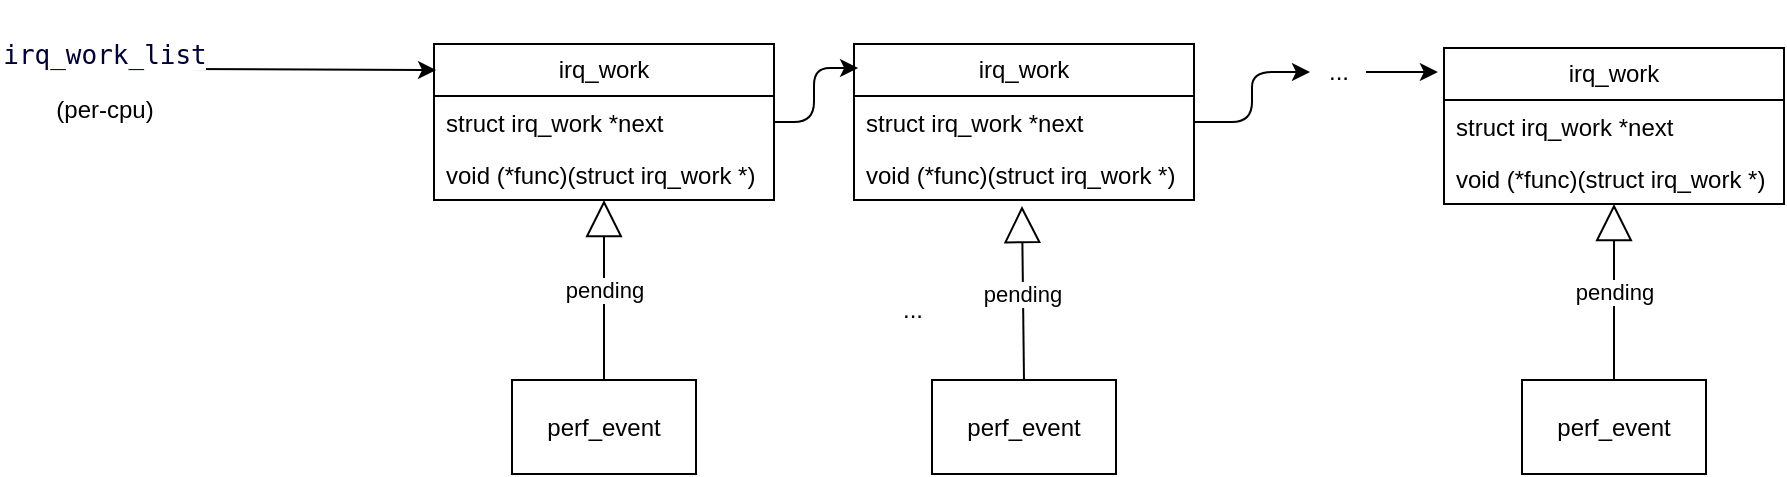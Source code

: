 <mxfile version="25.0.1">
  <diagram name="第 1 页" id="eg5F8qxycf4uTlKTJxt6">
    <mxGraphModel dx="1050" dy="538" grid="0" gridSize="10" guides="1" tooltips="1" connect="1" arrows="1" fold="1" page="0" pageScale="1" pageWidth="827" pageHeight="1169" math="0" shadow="0">
      <root>
        <mxCell id="0" />
        <mxCell id="1" parent="0" />
        <mxCell id="sOeRSbwTpXvEA6lAXWhu-2" value="" style="endArrow=classic;html=1;rounded=0;entryX=0.006;entryY=0.167;entryDx=0;entryDy=0;entryPerimeter=0;" edge="1" parent="1" target="sOeRSbwTpXvEA6lAXWhu-19">
          <mxGeometry width="50" height="50" relative="1" as="geometry">
            <mxPoint x="130" y="63.5" as="sourcePoint" />
            <mxPoint x="242" y="63" as="targetPoint" />
          </mxGeometry>
        </mxCell>
        <mxCell id="sOeRSbwTpXvEA6lAXWhu-4" value="&lt;pre style=&quot;font-size: 13px; font-family: monospace; background: rgb(255, 255, 255); color: rgb(0, 0, 51); white-space: pre-wrap; font-style: normal; font-variant-ligatures: normal; font-variant-caps: normal; font-weight: 400; letter-spacing: normal; orphans: 2; text-align: start; text-indent: 0px; text-transform: none; widows: 2; word-spacing: 0px; -webkit-text-stroke-width: 0px; text-decoration-thickness: initial; text-decoration-style: initial; text-decoration-color: initial;&quot; id=&quot;b&quot;&gt;irq_work_list&lt;/pre&gt;&lt;div&gt;(per-cpu)&lt;/div&gt;" style="text;html=1;align=center;verticalAlign=middle;resizable=0;points=[];autosize=1;strokeColor=none;fillColor=none;" vertex="1" parent="1">
          <mxGeometry x="38" y="29" width="101" height="68" as="geometry" />
        </mxCell>
        <mxCell id="sOeRSbwTpXvEA6lAXWhu-8" value="..." style="text;html=1;align=center;verticalAlign=middle;resizable=0;points=[];autosize=1;strokeColor=none;fillColor=none;" vertex="1" parent="1">
          <mxGeometry x="478.5" y="171" width="28" height="26" as="geometry" />
        </mxCell>
        <mxCell id="sOeRSbwTpXvEA6lAXWhu-9" value="&lt;div data-docx-has-block-data=&quot;false&quot; data-lark-html-role=&quot;root&quot; data-page-id=&quot;EvEZdxgZfojrwZxC1i3cj48qnFf&quot;&gt;&lt;div class=&quot;old-record-id-DbdAdlFTuo4FoVx9vjuccRTBneh&quot;&gt;perf_event&lt;/div&gt;&lt;/div&gt;&lt;span class=&quot;lark-record-clipboard&quot; data-lark-record-format=&quot;docx/text&quot; data-lark-record-data=&quot;{&amp;quot;rootId&amp;quot;:&amp;quot;EvEZdxgZfojrwZxC1i3cj48qnFf&amp;quot;,&amp;quot;text&amp;quot;:{&amp;quot;initialAttributedTexts&amp;quot;:{&amp;quot;text&amp;quot;:{&amp;quot;0&amp;quot;:&amp;quot;perf_event&amp;quot;},&amp;quot;attribs&amp;quot;:{&amp;quot;0&amp;quot;:&amp;quot;*0+a&amp;quot;}},&amp;quot;apool&amp;quot;:{&amp;quot;numToAttrib&amp;quot;:{&amp;quot;0&amp;quot;:[&amp;quot;author&amp;quot;,&amp;quot;7205516225223376900&amp;quot;]},&amp;quot;nextNum&amp;quot;:1}},&amp;quot;type&amp;quot;:&amp;quot;text&amp;quot;,&amp;quot;referenceRecordMap&amp;quot;:{},&amp;quot;extra&amp;quot;:{&amp;quot;channel&amp;quot;:&amp;quot;saas&amp;quot;,&amp;quot;pasteRandomId&amp;quot;:&amp;quot;04f69d90-2b6a-4cc3-8aef-b4d04ab2ffdf&amp;quot;,&amp;quot;mention_page_title&amp;quot;:{},&amp;quot;external_mention_url&amp;quot;:{}},&amp;quot;isKeepQuoteContainer&amp;quot;:false,&amp;quot;isFromCode&amp;quot;:false,&amp;quot;selection&amp;quot;:[{&amp;quot;id&amp;quot;:115,&amp;quot;type&amp;quot;:&amp;quot;text&amp;quot;,&amp;quot;selection&amp;quot;:{&amp;quot;start&amp;quot;:7,&amp;quot;end&amp;quot;:17},&amp;quot;recordId&amp;quot;:&amp;quot;DbdAdlFTuo4FoVx9vjuccRTBneh&amp;quot;}],&amp;quot;payloadMap&amp;quot;:{},&amp;quot;isCut&amp;quot;:false}&quot;&gt;&lt;/span&gt;" style="rounded=0;whiteSpace=wrap;html=1;" vertex="1" parent="1">
          <mxGeometry x="293" y="219" width="92" height="47" as="geometry" />
        </mxCell>
        <mxCell id="sOeRSbwTpXvEA6lAXWhu-10" value="pending" style="endArrow=block;endSize=16;endFill=0;html=1;rounded=0;exitX=0.5;exitY=0;exitDx=0;exitDy=0;entryX=0.5;entryY=1;entryDx=0;entryDy=0;" edge="1" parent="1" source="sOeRSbwTpXvEA6lAXWhu-9" target="sOeRSbwTpXvEA6lAXWhu-19">
          <mxGeometry width="160" relative="1" as="geometry">
            <mxPoint x="357" y="355" as="sourcePoint" />
            <mxPoint x="282" y="214" as="targetPoint" />
          </mxGeometry>
        </mxCell>
        <mxCell id="sOeRSbwTpXvEA6lAXWhu-11" value="&lt;div data-docx-has-block-data=&quot;false&quot; data-lark-html-role=&quot;root&quot; data-page-id=&quot;EvEZdxgZfojrwZxC1i3cj48qnFf&quot;&gt;&lt;div class=&quot;old-record-id-DbdAdlFTuo4FoVx9vjuccRTBneh&quot;&gt;perf_event&lt;/div&gt;&lt;/div&gt;&lt;span class=&quot;lark-record-clipboard&quot; data-lark-record-format=&quot;docx/text&quot; data-lark-record-data=&quot;{&amp;quot;rootId&amp;quot;:&amp;quot;EvEZdxgZfojrwZxC1i3cj48qnFf&amp;quot;,&amp;quot;text&amp;quot;:{&amp;quot;initialAttributedTexts&amp;quot;:{&amp;quot;text&amp;quot;:{&amp;quot;0&amp;quot;:&amp;quot;perf_event&amp;quot;},&amp;quot;attribs&amp;quot;:{&amp;quot;0&amp;quot;:&amp;quot;*0+a&amp;quot;}},&amp;quot;apool&amp;quot;:{&amp;quot;numToAttrib&amp;quot;:{&amp;quot;0&amp;quot;:[&amp;quot;author&amp;quot;,&amp;quot;7205516225223376900&amp;quot;]},&amp;quot;nextNum&amp;quot;:1}},&amp;quot;type&amp;quot;:&amp;quot;text&amp;quot;,&amp;quot;referenceRecordMap&amp;quot;:{},&amp;quot;extra&amp;quot;:{&amp;quot;channel&amp;quot;:&amp;quot;saas&amp;quot;,&amp;quot;pasteRandomId&amp;quot;:&amp;quot;04f69d90-2b6a-4cc3-8aef-b4d04ab2ffdf&amp;quot;,&amp;quot;mention_page_title&amp;quot;:{},&amp;quot;external_mention_url&amp;quot;:{}},&amp;quot;isKeepQuoteContainer&amp;quot;:false,&amp;quot;isFromCode&amp;quot;:false,&amp;quot;selection&amp;quot;:[{&amp;quot;id&amp;quot;:115,&amp;quot;type&amp;quot;:&amp;quot;text&amp;quot;,&amp;quot;selection&amp;quot;:{&amp;quot;start&amp;quot;:7,&amp;quot;end&amp;quot;:17},&amp;quot;recordId&amp;quot;:&amp;quot;DbdAdlFTuo4FoVx9vjuccRTBneh&amp;quot;}],&amp;quot;payloadMap&amp;quot;:{},&amp;quot;isCut&amp;quot;:false}&quot;&gt;&lt;/span&gt;" style="rounded=0;whiteSpace=wrap;html=1;" vertex="1" parent="1">
          <mxGeometry x="503" y="219" width="92" height="47" as="geometry" />
        </mxCell>
        <mxCell id="sOeRSbwTpXvEA6lAXWhu-12" value="pending" style="endArrow=block;endSize=16;endFill=0;html=1;rounded=0;exitX=0.5;exitY=0;exitDx=0;exitDy=0;entryX=0.494;entryY=1.115;entryDx=0;entryDy=0;entryPerimeter=0;" edge="1" parent="1" source="sOeRSbwTpXvEA6lAXWhu-11" target="sOeRSbwTpXvEA6lAXWhu-25">
          <mxGeometry width="160" relative="1" as="geometry">
            <mxPoint x="292" y="291" as="sourcePoint" />
            <mxPoint x="421" y="218" as="targetPoint" />
          </mxGeometry>
        </mxCell>
        <mxCell id="sOeRSbwTpXvEA6lAXWhu-14" value="&lt;div data-docx-has-block-data=&quot;false&quot; data-lark-html-role=&quot;root&quot; data-page-id=&quot;EvEZdxgZfojrwZxC1i3cj48qnFf&quot;&gt;&lt;div class=&quot;old-record-id-DbdAdlFTuo4FoVx9vjuccRTBneh&quot;&gt;perf_event&lt;/div&gt;&lt;/div&gt;&lt;span class=&quot;lark-record-clipboard&quot; data-lark-record-format=&quot;docx/text&quot; data-lark-record-data=&quot;{&amp;quot;rootId&amp;quot;:&amp;quot;EvEZdxgZfojrwZxC1i3cj48qnFf&amp;quot;,&amp;quot;text&amp;quot;:{&amp;quot;initialAttributedTexts&amp;quot;:{&amp;quot;text&amp;quot;:{&amp;quot;0&amp;quot;:&amp;quot;perf_event&amp;quot;},&amp;quot;attribs&amp;quot;:{&amp;quot;0&amp;quot;:&amp;quot;*0+a&amp;quot;}},&amp;quot;apool&amp;quot;:{&amp;quot;numToAttrib&amp;quot;:{&amp;quot;0&amp;quot;:[&amp;quot;author&amp;quot;,&amp;quot;7205516225223376900&amp;quot;]},&amp;quot;nextNum&amp;quot;:1}},&amp;quot;type&amp;quot;:&amp;quot;text&amp;quot;,&amp;quot;referenceRecordMap&amp;quot;:{},&amp;quot;extra&amp;quot;:{&amp;quot;channel&amp;quot;:&amp;quot;saas&amp;quot;,&amp;quot;pasteRandomId&amp;quot;:&amp;quot;04f69d90-2b6a-4cc3-8aef-b4d04ab2ffdf&amp;quot;,&amp;quot;mention_page_title&amp;quot;:{},&amp;quot;external_mention_url&amp;quot;:{}},&amp;quot;isKeepQuoteContainer&amp;quot;:false,&amp;quot;isFromCode&amp;quot;:false,&amp;quot;selection&amp;quot;:[{&amp;quot;id&amp;quot;:115,&amp;quot;type&amp;quot;:&amp;quot;text&amp;quot;,&amp;quot;selection&amp;quot;:{&amp;quot;start&amp;quot;:7,&amp;quot;end&amp;quot;:17},&amp;quot;recordId&amp;quot;:&amp;quot;DbdAdlFTuo4FoVx9vjuccRTBneh&amp;quot;}],&amp;quot;payloadMap&amp;quot;:{},&amp;quot;isCut&amp;quot;:false}&quot;&gt;&lt;/span&gt;" style="rounded=0;whiteSpace=wrap;html=1;" vertex="1" parent="1">
          <mxGeometry x="798" y="219" width="92" height="47" as="geometry" />
        </mxCell>
        <mxCell id="sOeRSbwTpXvEA6lAXWhu-15" value="pending" style="endArrow=block;endSize=16;endFill=0;html=1;rounded=0;exitX=0.5;exitY=0;exitDx=0;exitDy=0;entryX=0.5;entryY=1;entryDx=0;entryDy=0;" edge="1" parent="1" source="sOeRSbwTpXvEA6lAXWhu-14" target="sOeRSbwTpXvEA6lAXWhu-26">
          <mxGeometry width="160" relative="1" as="geometry">
            <mxPoint x="431" y="291" as="sourcePoint" />
            <mxPoint x="567" y="214" as="targetPoint" />
          </mxGeometry>
        </mxCell>
        <mxCell id="sOeRSbwTpXvEA6lAXWhu-19" value="irq_work" style="swimlane;fontStyle=0;childLayout=stackLayout;horizontal=1;startSize=26;fillColor=none;horizontalStack=0;resizeParent=1;resizeParentMax=0;resizeLast=0;collapsible=1;marginBottom=0;whiteSpace=wrap;html=1;" vertex="1" parent="1">
          <mxGeometry x="254" y="51" width="170" height="78" as="geometry" />
        </mxCell>
        <mxCell id="sOeRSbwTpXvEA6lAXWhu-20" value="struct irq_work *next" style="text;strokeColor=none;fillColor=none;align=left;verticalAlign=top;spacingLeft=4;spacingRight=4;overflow=hidden;rotatable=0;points=[[0,0.5],[1,0.5]];portConstraint=eastwest;whiteSpace=wrap;html=1;" vertex="1" parent="sOeRSbwTpXvEA6lAXWhu-19">
          <mxGeometry y="26" width="170" height="26" as="geometry" />
        </mxCell>
        <mxCell id="sOeRSbwTpXvEA6lAXWhu-21" value="void (*func)(struct irq_work *)" style="text;strokeColor=none;fillColor=none;align=left;verticalAlign=top;spacingLeft=4;spacingRight=4;overflow=hidden;rotatable=0;points=[[0,0.5],[1,0.5]];portConstraint=eastwest;whiteSpace=wrap;html=1;" vertex="1" parent="sOeRSbwTpXvEA6lAXWhu-19">
          <mxGeometry y="52" width="170" height="26" as="geometry" />
        </mxCell>
        <mxCell id="sOeRSbwTpXvEA6lAXWhu-23" value="irq_work" style="swimlane;fontStyle=0;childLayout=stackLayout;horizontal=1;startSize=26;fillColor=none;horizontalStack=0;resizeParent=1;resizeParentMax=0;resizeLast=0;collapsible=1;marginBottom=0;whiteSpace=wrap;html=1;" vertex="1" parent="1">
          <mxGeometry x="464" y="51" width="170" height="78" as="geometry" />
        </mxCell>
        <mxCell id="sOeRSbwTpXvEA6lAXWhu-24" value="struct irq_work *next" style="text;strokeColor=none;fillColor=none;align=left;verticalAlign=top;spacingLeft=4;spacingRight=4;overflow=hidden;rotatable=0;points=[[0,0.5],[1,0.5]];portConstraint=eastwest;whiteSpace=wrap;html=1;" vertex="1" parent="sOeRSbwTpXvEA6lAXWhu-23">
          <mxGeometry y="26" width="170" height="26" as="geometry" />
        </mxCell>
        <mxCell id="sOeRSbwTpXvEA6lAXWhu-25" value="void (*func)(struct irq_work *)" style="text;strokeColor=none;fillColor=none;align=left;verticalAlign=top;spacingLeft=4;spacingRight=4;overflow=hidden;rotatable=0;points=[[0,0.5],[1,0.5]];portConstraint=eastwest;whiteSpace=wrap;html=1;" vertex="1" parent="sOeRSbwTpXvEA6lAXWhu-23">
          <mxGeometry y="52" width="170" height="26" as="geometry" />
        </mxCell>
        <mxCell id="sOeRSbwTpXvEA6lAXWhu-26" value="irq_work" style="swimlane;fontStyle=0;childLayout=stackLayout;horizontal=1;startSize=26;fillColor=none;horizontalStack=0;resizeParent=1;resizeParentMax=0;resizeLast=0;collapsible=1;marginBottom=0;whiteSpace=wrap;html=1;" vertex="1" parent="1">
          <mxGeometry x="759" y="53" width="170" height="78" as="geometry" />
        </mxCell>
        <mxCell id="sOeRSbwTpXvEA6lAXWhu-27" value="struct irq_work *next" style="text;strokeColor=none;fillColor=none;align=left;verticalAlign=top;spacingLeft=4;spacingRight=4;overflow=hidden;rotatable=0;points=[[0,0.5],[1,0.5]];portConstraint=eastwest;whiteSpace=wrap;html=1;" vertex="1" parent="sOeRSbwTpXvEA6lAXWhu-26">
          <mxGeometry y="26" width="170" height="26" as="geometry" />
        </mxCell>
        <mxCell id="sOeRSbwTpXvEA6lAXWhu-28" value="void (*func)(struct irq_work *)" style="text;strokeColor=none;fillColor=none;align=left;verticalAlign=top;spacingLeft=4;spacingRight=4;overflow=hidden;rotatable=0;points=[[0,0.5],[1,0.5]];portConstraint=eastwest;whiteSpace=wrap;html=1;" vertex="1" parent="sOeRSbwTpXvEA6lAXWhu-26">
          <mxGeometry y="52" width="170" height="26" as="geometry" />
        </mxCell>
        <mxCell id="sOeRSbwTpXvEA6lAXWhu-29" style="edgeStyle=orthogonalEdgeStyle;rounded=1;orthogonalLoop=1;jettySize=auto;html=1;entryX=0.012;entryY=0.154;entryDx=0;entryDy=0;entryPerimeter=0;curved=0;" edge="1" parent="1" source="sOeRSbwTpXvEA6lAXWhu-20" target="sOeRSbwTpXvEA6lAXWhu-23">
          <mxGeometry relative="1" as="geometry" />
        </mxCell>
        <mxCell id="sOeRSbwTpXvEA6lAXWhu-31" value="..." style="text;html=1;align=center;verticalAlign=middle;resizable=0;points=[];autosize=1;strokeColor=none;fillColor=none;" vertex="1" parent="1">
          <mxGeometry x="692" y="52" width="28" height="26" as="geometry" />
        </mxCell>
        <mxCell id="sOeRSbwTpXvEA6lAXWhu-32" style="edgeStyle=orthogonalEdgeStyle;rounded=1;orthogonalLoop=1;jettySize=auto;html=1;curved=0;" edge="1" parent="1" source="sOeRSbwTpXvEA6lAXWhu-24" target="sOeRSbwTpXvEA6lAXWhu-31">
          <mxGeometry relative="1" as="geometry" />
        </mxCell>
        <mxCell id="sOeRSbwTpXvEA6lAXWhu-33" style="edgeStyle=orthogonalEdgeStyle;rounded=0;orthogonalLoop=1;jettySize=auto;html=1;entryX=-0.018;entryY=0.154;entryDx=0;entryDy=0;entryPerimeter=0;" edge="1" parent="1" source="sOeRSbwTpXvEA6lAXWhu-31" target="sOeRSbwTpXvEA6lAXWhu-26">
          <mxGeometry relative="1" as="geometry" />
        </mxCell>
      </root>
    </mxGraphModel>
  </diagram>
</mxfile>
